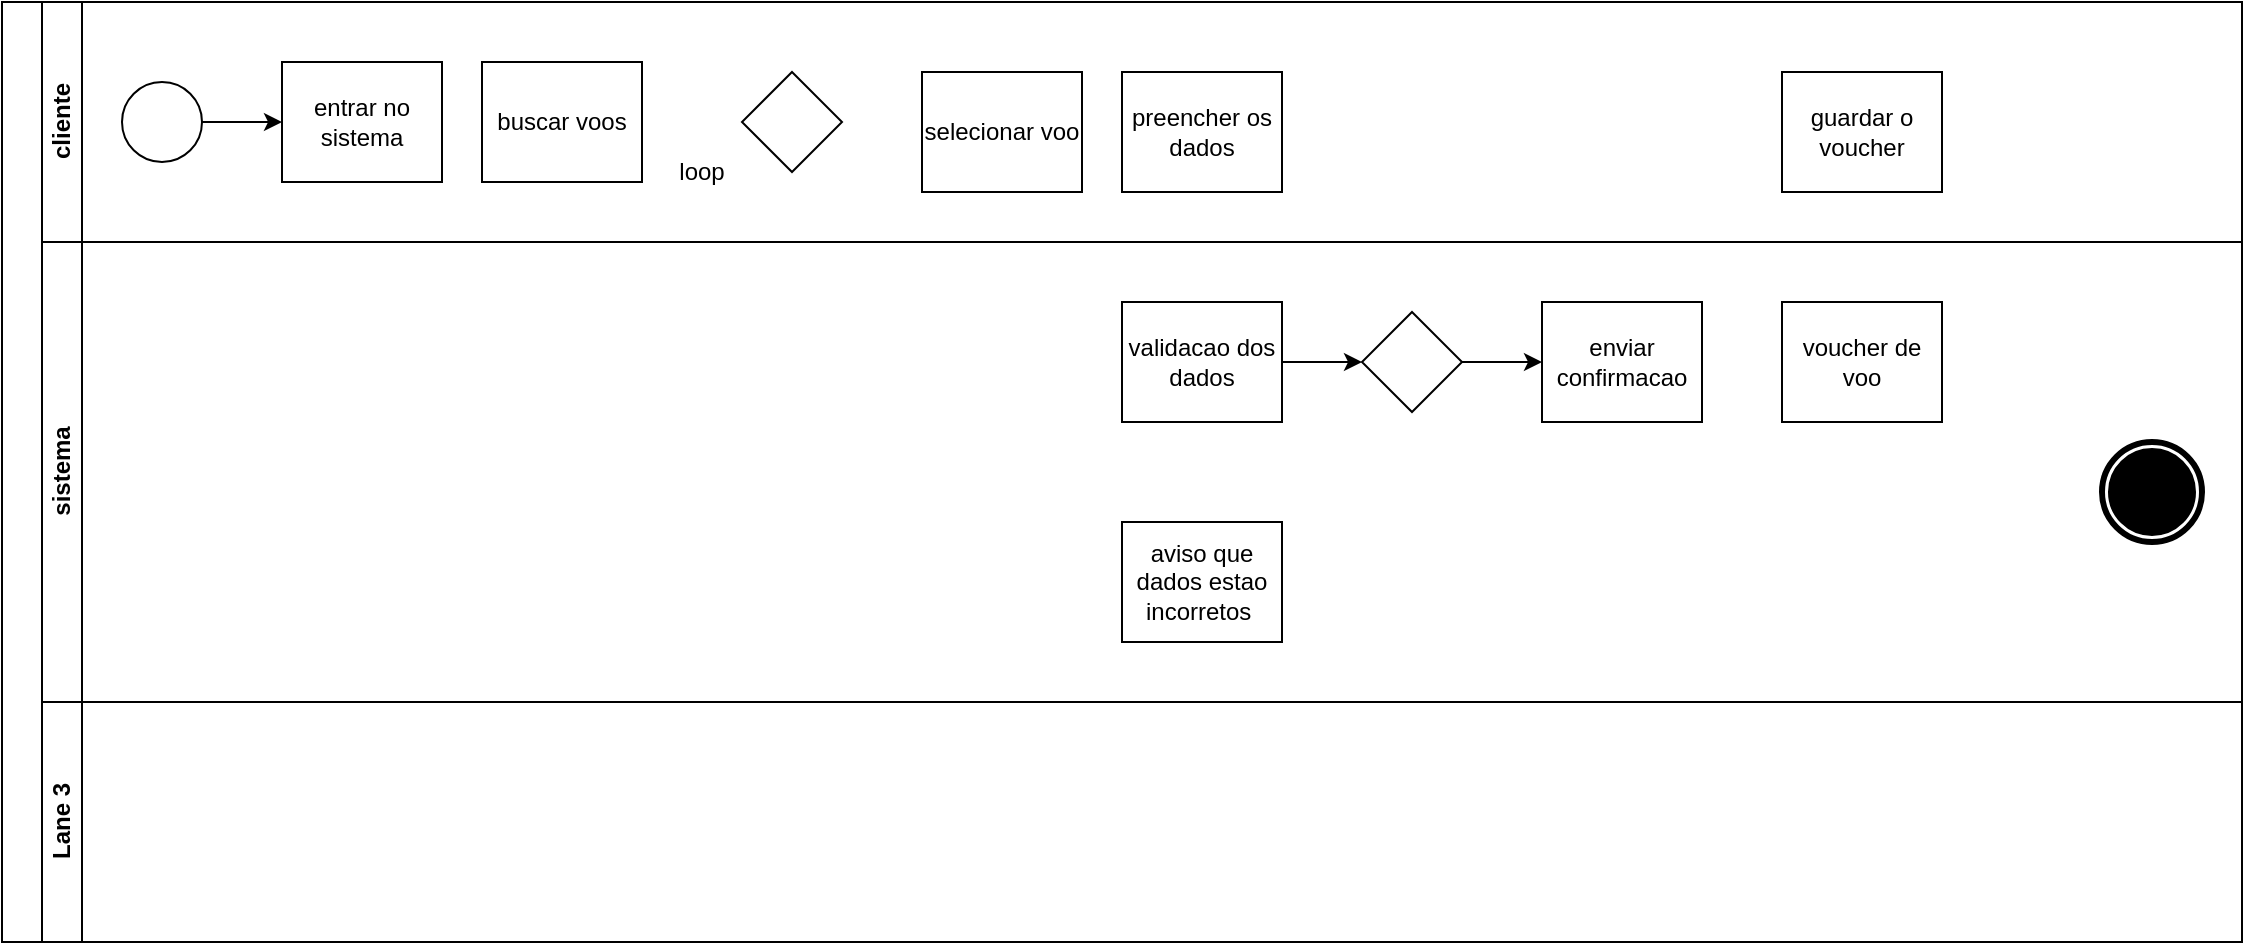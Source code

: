 <mxfile version="21.1.1" type="github">
  <diagram id="prtHgNgQTEPvFCAcTncT" name="Page-1">
    <mxGraphModel dx="1434" dy="788" grid="1" gridSize="10" guides="1" tooltips="1" connect="1" arrows="1" fold="1" page="1" pageScale="1" pageWidth="1169" pageHeight="827" math="0" shadow="0">
      <root>
        <mxCell id="0" />
        <mxCell id="1" parent="0" />
        <mxCell id="dNxyNK7c78bLwvsdeMH5-19" value="" style="swimlane;html=1;childLayout=stackLayout;resizeParent=1;resizeParentMax=0;horizontal=0;startSize=20;horizontalStack=0;" parent="1" vertex="1">
          <mxGeometry x="40" y="40" width="1120" height="470" as="geometry" />
        </mxCell>
        <mxCell id="dNxyNK7c78bLwvsdeMH5-20" value="cliente&lt;br&gt;" style="swimlane;html=1;startSize=20;horizontal=0;" parent="dNxyNK7c78bLwvsdeMH5-19" vertex="1">
          <mxGeometry x="20" width="1100" height="120" as="geometry" />
        </mxCell>
        <mxCell id="dNxyNK7c78bLwvsdeMH5-25" value="" style="edgeStyle=orthogonalEdgeStyle;rounded=0;orthogonalLoop=1;jettySize=auto;html=1;" parent="dNxyNK7c78bLwvsdeMH5-20" source="dNxyNK7c78bLwvsdeMH5-23" target="dNxyNK7c78bLwvsdeMH5-24" edge="1">
          <mxGeometry relative="1" as="geometry" />
        </mxCell>
        <mxCell id="dNxyNK7c78bLwvsdeMH5-23" value="" style="ellipse;whiteSpace=wrap;html=1;" parent="dNxyNK7c78bLwvsdeMH5-20" vertex="1">
          <mxGeometry x="40" y="40" width="40" height="40" as="geometry" />
        </mxCell>
        <mxCell id="dNxyNK7c78bLwvsdeMH5-24" value="entrar no sistema" style="rounded=0;whiteSpace=wrap;html=1;fontFamily=Helvetica;fontSize=12;fontColor=#000000;align=center;" parent="dNxyNK7c78bLwvsdeMH5-20" vertex="1">
          <mxGeometry x="120" y="30" width="80" height="60" as="geometry" />
        </mxCell>
        <mxCell id="bQ5nGmHm1rjoo0ulM-aH-5" value="buscar voos" style="rounded=0;whiteSpace=wrap;html=1;fontFamily=Helvetica;fontSize=12;fontColor=#000000;align=center;" vertex="1" parent="dNxyNK7c78bLwvsdeMH5-20">
          <mxGeometry x="220" y="30" width="80" height="60" as="geometry" />
        </mxCell>
        <mxCell id="bQ5nGmHm1rjoo0ulM-aH-8" value="" style="rhombus;whiteSpace=wrap;html=1;" vertex="1" parent="dNxyNK7c78bLwvsdeMH5-20">
          <mxGeometry x="350" y="35" width="50" height="50" as="geometry" />
        </mxCell>
        <mxCell id="bQ5nGmHm1rjoo0ulM-aH-9" value="loop" style="text;html=1;strokeColor=none;fillColor=none;align=center;verticalAlign=middle;whiteSpace=wrap;rounded=0;" vertex="1" parent="dNxyNK7c78bLwvsdeMH5-20">
          <mxGeometry x="300" y="70" width="60" height="30" as="geometry" />
        </mxCell>
        <mxCell id="bQ5nGmHm1rjoo0ulM-aH-7" value="selecionar voo" style="rounded=0;whiteSpace=wrap;html=1;fontFamily=Helvetica;fontSize=12;fontColor=#000000;align=center;" vertex="1" parent="dNxyNK7c78bLwvsdeMH5-20">
          <mxGeometry x="440" y="35" width="80" height="60" as="geometry" />
        </mxCell>
        <mxCell id="bQ5nGmHm1rjoo0ulM-aH-10" value="preencher os dados" style="rounded=0;whiteSpace=wrap;html=1;fontFamily=Helvetica;fontSize=12;fontColor=#000000;align=center;" vertex="1" parent="dNxyNK7c78bLwvsdeMH5-20">
          <mxGeometry x="540" y="35" width="80" height="60" as="geometry" />
        </mxCell>
        <mxCell id="bQ5nGmHm1rjoo0ulM-aH-19" value="guardar o voucher" style="rounded=0;whiteSpace=wrap;html=1;fontFamily=Helvetica;fontSize=12;fontColor=#000000;align=center;" vertex="1" parent="dNxyNK7c78bLwvsdeMH5-20">
          <mxGeometry x="870" y="35" width="80" height="60" as="geometry" />
        </mxCell>
        <mxCell id="dNxyNK7c78bLwvsdeMH5-21" value="sistema&lt;br&gt;" style="swimlane;html=1;startSize=20;horizontal=0;" parent="dNxyNK7c78bLwvsdeMH5-19" vertex="1">
          <mxGeometry x="20" y="120" width="1100" height="230" as="geometry" />
        </mxCell>
        <mxCell id="bQ5nGmHm1rjoo0ulM-aH-16" style="edgeStyle=orthogonalEdgeStyle;rounded=0;orthogonalLoop=1;jettySize=auto;html=1;" edge="1" parent="dNxyNK7c78bLwvsdeMH5-21" source="bQ5nGmHm1rjoo0ulM-aH-11" target="bQ5nGmHm1rjoo0ulM-aH-13">
          <mxGeometry relative="1" as="geometry" />
        </mxCell>
        <mxCell id="bQ5nGmHm1rjoo0ulM-aH-11" value="validacao dos dados" style="rounded=0;whiteSpace=wrap;html=1;fontFamily=Helvetica;fontSize=12;fontColor=#000000;align=center;" vertex="1" parent="dNxyNK7c78bLwvsdeMH5-21">
          <mxGeometry x="540" y="30" width="80" height="60" as="geometry" />
        </mxCell>
        <mxCell id="bQ5nGmHm1rjoo0ulM-aH-12" value="enviar confirmacao" style="rounded=0;whiteSpace=wrap;html=1;fontFamily=Helvetica;fontSize=12;fontColor=#000000;align=center;" vertex="1" parent="dNxyNK7c78bLwvsdeMH5-21">
          <mxGeometry x="750" y="30" width="80" height="60" as="geometry" />
        </mxCell>
        <mxCell id="bQ5nGmHm1rjoo0ulM-aH-17" style="edgeStyle=orthogonalEdgeStyle;rounded=0;orthogonalLoop=1;jettySize=auto;html=1;entryX=0;entryY=0.5;entryDx=0;entryDy=0;" edge="1" parent="dNxyNK7c78bLwvsdeMH5-21" source="bQ5nGmHm1rjoo0ulM-aH-13" target="bQ5nGmHm1rjoo0ulM-aH-12">
          <mxGeometry relative="1" as="geometry" />
        </mxCell>
        <mxCell id="bQ5nGmHm1rjoo0ulM-aH-13" value="" style="rhombus;whiteSpace=wrap;html=1;" vertex="1" parent="dNxyNK7c78bLwvsdeMH5-21">
          <mxGeometry x="660" y="35" width="50" height="50" as="geometry" />
        </mxCell>
        <mxCell id="bQ5nGmHm1rjoo0ulM-aH-15" value="aviso que dados estao incorretos&amp;nbsp;" style="rounded=0;whiteSpace=wrap;html=1;fontFamily=Helvetica;fontSize=12;fontColor=#000000;align=center;" vertex="1" parent="dNxyNK7c78bLwvsdeMH5-21">
          <mxGeometry x="540" y="140" width="80" height="60" as="geometry" />
        </mxCell>
        <mxCell id="bQ5nGmHm1rjoo0ulM-aH-18" value="voucher de voo" style="rounded=0;whiteSpace=wrap;html=1;fontFamily=Helvetica;fontSize=12;fontColor=#000000;align=center;" vertex="1" parent="dNxyNK7c78bLwvsdeMH5-21">
          <mxGeometry x="870" y="30" width="80" height="60" as="geometry" />
        </mxCell>
        <mxCell id="bQ5nGmHm1rjoo0ulM-aH-2" value="" style="points=[[0.145,0.145,0],[0.5,0,0],[0.855,0.145,0],[1,0.5,0],[0.855,0.855,0],[0.5,1,0],[0.145,0.855,0],[0,0.5,0]];shape=mxgraph.bpmn.event;html=1;verticalLabelPosition=bottom;labelBackgroundColor=#ffffff;verticalAlign=top;align=center;perimeter=ellipsePerimeter;outlineConnect=0;aspect=fixed;outline=end;symbol=terminate;" vertex="1" parent="dNxyNK7c78bLwvsdeMH5-21">
          <mxGeometry x="1030" y="100" width="50" height="50" as="geometry" />
        </mxCell>
        <mxCell id="dNxyNK7c78bLwvsdeMH5-22" value="Lane 3" style="swimlane;html=1;startSize=20;horizontal=0;" parent="dNxyNK7c78bLwvsdeMH5-19" vertex="1">
          <mxGeometry x="20" y="350" width="1100" height="120" as="geometry" />
        </mxCell>
      </root>
    </mxGraphModel>
  </diagram>
</mxfile>
